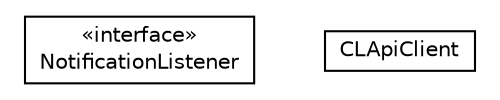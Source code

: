 #!/usr/local/bin/dot
#
# Class diagram 
# Generated by UMLGraph version 5.1 (http://www.umlgraph.org/)
#

digraph G {
	edge [fontname="Helvetica",fontsize=10,labelfontname="Helvetica",labelfontsize=10];
	node [fontname="Helvetica",fontsize=10,shape=plaintext];
	nodesep=0.25;
	ranksep=0.5;
	// com.clapi.client.NotificationListener
	c64 [label=<<table title="com.clapi.client.NotificationListener" border="0" cellborder="1" cellspacing="0" cellpadding="2" port="p" href="./NotificationListener.html">
		<tr><td><table border="0" cellspacing="0" cellpadding="1">
<tr><td align="center" balign="center"> &#171;interface&#187; </td></tr>
<tr><td align="center" balign="center"> NotificationListener </td></tr>
		</table></td></tr>
		</table>>, fontname="Helvetica", fontcolor="black", fontsize=10.0];
	// com.clapi.client.CLApiClient
	c65 [label=<<table title="com.clapi.client.CLApiClient" border="0" cellborder="1" cellspacing="0" cellpadding="2" port="p" href="./CLApiClient.html">
		<tr><td><table border="0" cellspacing="0" cellpadding="1">
<tr><td align="center" balign="center"> CLApiClient </td></tr>
		</table></td></tr>
		</table>>, fontname="Helvetica", fontcolor="black", fontsize=10.0];
}

